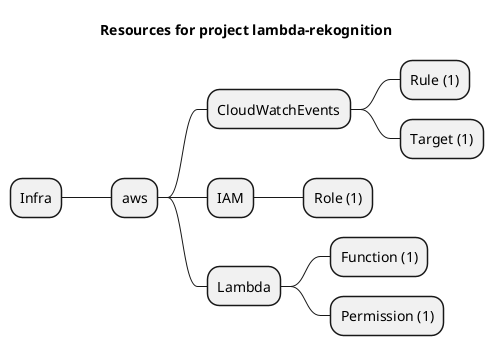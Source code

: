 @startmindmap
title Resources for project lambda-rekognition
skinparam monochrome true
+ Infra
++ aws
+++ CloudWatchEvents
++++ Rule (1)
++++ Target (1)
+++ IAM
++++ Role (1)
+++ Lambda
++++ Function (1)
++++ Permission (1)
@endmindmap